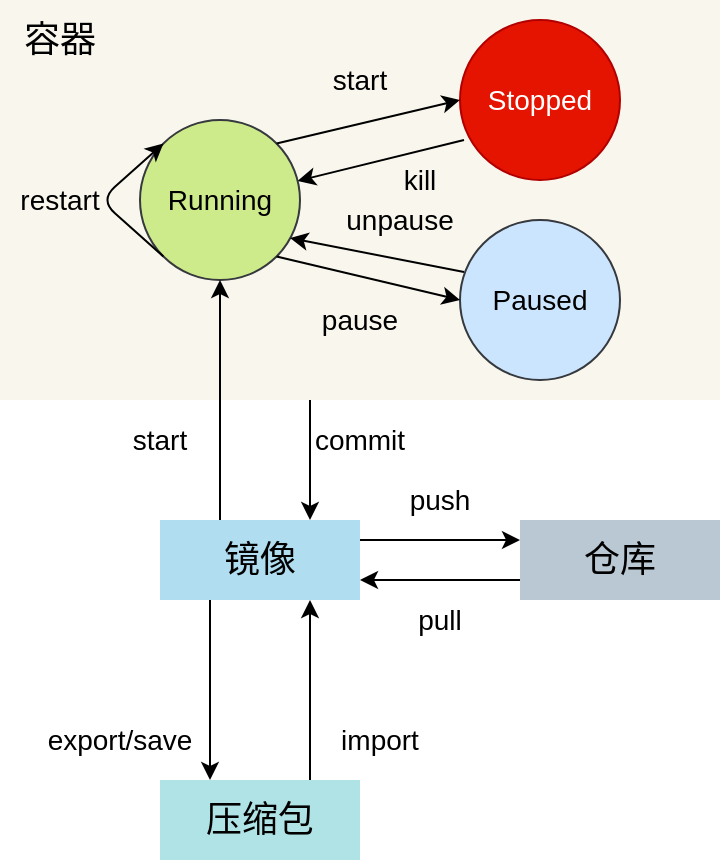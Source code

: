 <mxfile version="11.1.4" type="device"><diagram id="GKsoANOjGlBTcCM4lEu3" name="Page-1"><mxGraphModel dx="868" dy="553" grid="1" gridSize="10" guides="1" tooltips="1" connect="1" arrows="1" fold="1" page="1" pageScale="1" pageWidth="827" pageHeight="1169" math="0" shadow="0"><root><mxCell id="0"/><mxCell id="1" parent="0"/><mxCell id="1wq2aLt6ORYMM2v7TyUc-1" value="&lt;font style=&quot;font-size: 18px&quot;&gt;镜像&lt;/font&gt;" style="rounded=0;whiteSpace=wrap;html=1;fillColor=#b1ddf0;strokeColor=none;" vertex="1" parent="1"><mxGeometry x="200" y="300" width="100" height="40" as="geometry"/></mxCell><mxCell id="1wq2aLt6ORYMM2v7TyUc-2" value="&lt;font style=&quot;font-size: 18px&quot;&gt;压缩包&lt;/font&gt;" style="rounded=0;whiteSpace=wrap;html=1;fillColor=#b0e3e6;strokeColor=none;" vertex="1" parent="1"><mxGeometry x="200" y="430" width="100" height="40" as="geometry"/></mxCell><mxCell id="1wq2aLt6ORYMM2v7TyUc-4" value="" style="endArrow=classic;html=1;exitX=0.25;exitY=1;exitDx=0;exitDy=0;entryX=0.25;entryY=0;entryDx=0;entryDy=0;" edge="1" parent="1" source="1wq2aLt6ORYMM2v7TyUc-1" target="1wq2aLt6ORYMM2v7TyUc-2"><mxGeometry width="50" height="50" relative="1" as="geometry"><mxPoint x="380" y="400" as="sourcePoint"/><mxPoint x="430" y="350" as="targetPoint"/></mxGeometry></mxCell><mxCell id="1wq2aLt6ORYMM2v7TyUc-5" value="" style="endArrow=classic;html=1;entryX=0.75;entryY=1;entryDx=0;entryDy=0;exitX=0.75;exitY=0;exitDx=0;exitDy=0;" edge="1" parent="1" source="1wq2aLt6ORYMM2v7TyUc-2" target="1wq2aLt6ORYMM2v7TyUc-1"><mxGeometry width="50" height="50" relative="1" as="geometry"><mxPoint x="275" y="410" as="sourcePoint"/><mxPoint x="430" y="340" as="targetPoint"/></mxGeometry></mxCell><mxCell id="1wq2aLt6ORYMM2v7TyUc-6" value="&lt;font style=&quot;font-size: 14px&quot;&gt;export/save&lt;/font&gt;" style="text;html=1;strokeColor=none;fillColor=none;align=center;verticalAlign=middle;whiteSpace=wrap;rounded=0;" vertex="1" parent="1"><mxGeometry x="160" y="400" width="40" height="20" as="geometry"/></mxCell><mxCell id="1wq2aLt6ORYMM2v7TyUc-7" value="&lt;font style=&quot;font-size: 14px&quot;&gt;import&lt;/font&gt;" style="text;html=1;strokeColor=none;fillColor=none;align=center;verticalAlign=middle;whiteSpace=wrap;rounded=0;" vertex="1" parent="1"><mxGeometry x="290" y="400" width="40" height="20" as="geometry"/></mxCell><mxCell id="1wq2aLt6ORYMM2v7TyUc-8" value="&lt;span style=&quot;font-size: 18px&quot;&gt;仓库&lt;/span&gt;" style="rounded=0;whiteSpace=wrap;html=1;fillColor=#bac8d3;strokeColor=none;" vertex="1" parent="1"><mxGeometry x="380" y="300" width="100" height="40" as="geometry"/></mxCell><mxCell id="1wq2aLt6ORYMM2v7TyUc-9" value="" style="endArrow=classic;html=1;exitX=1;exitY=0.25;exitDx=0;exitDy=0;entryX=0;entryY=0.25;entryDx=0;entryDy=0;" edge="1" parent="1" source="1wq2aLt6ORYMM2v7TyUc-1" target="1wq2aLt6ORYMM2v7TyUc-8"><mxGeometry width="50" height="50" relative="1" as="geometry"><mxPoint x="370" y="460" as="sourcePoint"/><mxPoint x="420" y="410" as="targetPoint"/></mxGeometry></mxCell><mxCell id="1wq2aLt6ORYMM2v7TyUc-10" value="" style="endArrow=classic;html=1;entryX=1;entryY=0.75;entryDx=0;entryDy=0;exitX=0;exitY=0.75;exitDx=0;exitDy=0;" edge="1" parent="1" source="1wq2aLt6ORYMM2v7TyUc-8" target="1wq2aLt6ORYMM2v7TyUc-1"><mxGeometry width="50" height="50" relative="1" as="geometry"><mxPoint x="380" y="450" as="sourcePoint"/><mxPoint x="430" y="400" as="targetPoint"/></mxGeometry></mxCell><mxCell id="1wq2aLt6ORYMM2v7TyUc-11" value="&lt;font style=&quot;font-size: 14px&quot;&gt;push&lt;/font&gt;" style="text;html=1;strokeColor=none;fillColor=none;align=center;verticalAlign=middle;whiteSpace=wrap;rounded=0;" vertex="1" parent="1"><mxGeometry x="320" y="280" width="40" height="20" as="geometry"/></mxCell><mxCell id="1wq2aLt6ORYMM2v7TyUc-12" value="&lt;font style=&quot;font-size: 14px&quot;&gt;pull&lt;/font&gt;" style="text;html=1;strokeColor=none;fillColor=none;align=center;verticalAlign=middle;whiteSpace=wrap;rounded=0;" vertex="1" parent="1"><mxGeometry x="320" y="340" width="40" height="20" as="geometry"/></mxCell><mxCell id="1wq2aLt6ORYMM2v7TyUc-13" value="" style="rounded=0;whiteSpace=wrap;html=1;fillColor=#f9f7ed;strokeColor=none;" vertex="1" parent="1"><mxGeometry x="120" y="40" width="360" height="200" as="geometry"/></mxCell><mxCell id="1wq2aLt6ORYMM2v7TyUc-14" value="&lt;font style=&quot;font-size: 18px&quot;&gt;容器&lt;/font&gt;" style="text;html=1;strokeColor=none;fillColor=none;align=center;verticalAlign=middle;whiteSpace=wrap;rounded=0;" vertex="1" parent="1"><mxGeometry x="130" y="50" width="40" height="20" as="geometry"/></mxCell><mxCell id="1wq2aLt6ORYMM2v7TyUc-15" value="&lt;font style=&quot;font-size: 14px&quot;&gt;Running&lt;/font&gt;" style="ellipse;whiteSpace=wrap;html=1;aspect=fixed;fillColor=#cdeb8b;strokeColor=#36393d;" vertex="1" parent="1"><mxGeometry x="190" y="100" width="80" height="80" as="geometry"/></mxCell><mxCell id="1wq2aLt6ORYMM2v7TyUc-16" value="&lt;font style=&quot;font-size: 14px&quot;&gt;Stopped&lt;/font&gt;" style="ellipse;whiteSpace=wrap;html=1;aspect=fixed;fillColor=#e51400;strokeColor=#B20000;fontColor=#ffffff;" vertex="1" parent="1"><mxGeometry x="350" y="50" width="80" height="80" as="geometry"/></mxCell><mxCell id="1wq2aLt6ORYMM2v7TyUc-17" value="&lt;font style=&quot;font-size: 14px&quot;&gt;Paused&lt;/font&gt;" style="ellipse;whiteSpace=wrap;html=1;aspect=fixed;fillColor=#cce5ff;strokeColor=#36393d;" vertex="1" parent="1"><mxGeometry x="350" y="150" width="80" height="80" as="geometry"/></mxCell><mxCell id="1wq2aLt6ORYMM2v7TyUc-18" value="" style="endArrow=classic;html=1;entryX=0.5;entryY=1;entryDx=0;entryDy=0;exitX=0.3;exitY=0;exitDx=0;exitDy=0;exitPerimeter=0;" edge="1" parent="1" source="1wq2aLt6ORYMM2v7TyUc-1" target="1wq2aLt6ORYMM2v7TyUc-15"><mxGeometry width="50" height="50" relative="1" as="geometry"><mxPoint x="80" y="360" as="sourcePoint"/><mxPoint x="130" y="310" as="targetPoint"/></mxGeometry></mxCell><mxCell id="1wq2aLt6ORYMM2v7TyUc-19" value="" style="endArrow=classic;html=1;exitX=0;exitY=1;exitDx=0;exitDy=0;entryX=0;entryY=0;entryDx=0;entryDy=0;" edge="1" parent="1" source="1wq2aLt6ORYMM2v7TyUc-15" target="1wq2aLt6ORYMM2v7TyUc-15"><mxGeometry width="50" height="50" relative="1" as="geometry"><mxPoint x="10" y="220" as="sourcePoint"/><mxPoint x="60" y="170" as="targetPoint"/><Array as="points"><mxPoint x="170" y="140"/></Array></mxGeometry></mxCell><mxCell id="1wq2aLt6ORYMM2v7TyUc-21" value="&lt;font style=&quot;font-size: 14px&quot;&gt;restart&lt;/font&gt;" style="text;html=1;strokeColor=none;fillColor=none;align=center;verticalAlign=middle;whiteSpace=wrap;rounded=0;" vertex="1" parent="1"><mxGeometry x="130" y="130" width="40" height="20" as="geometry"/></mxCell><mxCell id="1wq2aLt6ORYMM2v7TyUc-22" value="&lt;font style=&quot;font-size: 14px&quot;&gt;start&lt;/font&gt;" style="text;html=1;strokeColor=none;fillColor=none;align=center;verticalAlign=middle;whiteSpace=wrap;rounded=0;" vertex="1" parent="1"><mxGeometry x="180" y="250" width="40" height="20" as="geometry"/></mxCell><mxCell id="1wq2aLt6ORYMM2v7TyUc-23" value="" style="endArrow=classic;html=1;entryX=0.75;entryY=0;entryDx=0;entryDy=0;" edge="1" parent="1" target="1wq2aLt6ORYMM2v7TyUc-1"><mxGeometry width="50" height="50" relative="1" as="geometry"><mxPoint x="275" y="240" as="sourcePoint"/><mxPoint x="330" y="250" as="targetPoint"/></mxGeometry></mxCell><mxCell id="1wq2aLt6ORYMM2v7TyUc-24" value="&lt;font style=&quot;font-size: 14px&quot;&gt;commit&lt;/font&gt;" style="text;html=1;strokeColor=none;fillColor=none;align=center;verticalAlign=middle;whiteSpace=wrap;rounded=0;" vertex="1" parent="1"><mxGeometry x="280" y="250" width="40" height="20" as="geometry"/></mxCell><mxCell id="1wq2aLt6ORYMM2v7TyUc-25" value="" style="endArrow=classic;html=1;exitX=1;exitY=0;exitDx=0;exitDy=0;entryX=0;entryY=0.5;entryDx=0;entryDy=0;" edge="1" parent="1" source="1wq2aLt6ORYMM2v7TyUc-15" target="1wq2aLt6ORYMM2v7TyUc-16"><mxGeometry width="50" height="50" relative="1" as="geometry"><mxPoint x="260" y="120" as="sourcePoint"/><mxPoint x="310" y="70" as="targetPoint"/></mxGeometry></mxCell><mxCell id="1wq2aLt6ORYMM2v7TyUc-26" value="" style="endArrow=classic;html=1;" edge="1" parent="1" target="1wq2aLt6ORYMM2v7TyUc-15"><mxGeometry width="50" height="50" relative="1" as="geometry"><mxPoint x="352" y="110" as="sourcePoint"/><mxPoint x="590" y="150" as="targetPoint"/></mxGeometry></mxCell><mxCell id="1wq2aLt6ORYMM2v7TyUc-27" value="" style="endArrow=classic;html=1;entryX=0.938;entryY=0.738;entryDx=0;entryDy=0;entryPerimeter=0;exitX=0.025;exitY=0.325;exitDx=0;exitDy=0;exitPerimeter=0;" edge="1" parent="1" source="1wq2aLt6ORYMM2v7TyUc-17" target="1wq2aLt6ORYMM2v7TyUc-15"><mxGeometry width="50" height="50" relative="1" as="geometry"><mxPoint x="580" y="200" as="sourcePoint"/><mxPoint x="630" y="150" as="targetPoint"/></mxGeometry></mxCell><mxCell id="1wq2aLt6ORYMM2v7TyUc-28" value="" style="endArrow=classic;html=1;exitX=1;exitY=1;exitDx=0;exitDy=0;entryX=0;entryY=0.5;entryDx=0;entryDy=0;" edge="1" parent="1" source="1wq2aLt6ORYMM2v7TyUc-15" target="1wq2aLt6ORYMM2v7TyUc-17"><mxGeometry width="50" height="50" relative="1" as="geometry"><mxPoint x="560" y="230" as="sourcePoint"/><mxPoint x="610" y="180" as="targetPoint"/></mxGeometry></mxCell><mxCell id="1wq2aLt6ORYMM2v7TyUc-29" value="&lt;font style=&quot;font-size: 14px&quot;&gt;start&lt;/font&gt;" style="text;html=1;strokeColor=none;fillColor=none;align=center;verticalAlign=middle;whiteSpace=wrap;rounded=0;" vertex="1" parent="1"><mxGeometry x="280" y="70" width="40" height="20" as="geometry"/></mxCell><mxCell id="1wq2aLt6ORYMM2v7TyUc-30" value="&lt;font style=&quot;font-size: 14px&quot;&gt;kill&lt;/font&gt;" style="text;html=1;strokeColor=none;fillColor=none;align=center;verticalAlign=middle;whiteSpace=wrap;rounded=0;" vertex="1" parent="1"><mxGeometry x="310" y="120" width="40" height="20" as="geometry"/></mxCell><mxCell id="1wq2aLt6ORYMM2v7TyUc-31" value="&lt;font style=&quot;font-size: 14px&quot;&gt;unpause&lt;/font&gt;" style="text;html=1;strokeColor=none;fillColor=none;align=center;verticalAlign=middle;whiteSpace=wrap;rounded=0;" vertex="1" parent="1"><mxGeometry x="300" y="140" width="40" height="20" as="geometry"/></mxCell><mxCell id="1wq2aLt6ORYMM2v7TyUc-33" value="&lt;font style=&quot;font-size: 14px&quot;&gt;pause&lt;/font&gt;" style="text;html=1;strokeColor=none;fillColor=none;align=center;verticalAlign=middle;whiteSpace=wrap;rounded=0;" vertex="1" parent="1"><mxGeometry x="280" y="190" width="40" height="20" as="geometry"/></mxCell></root></mxGraphModel></diagram></mxfile>